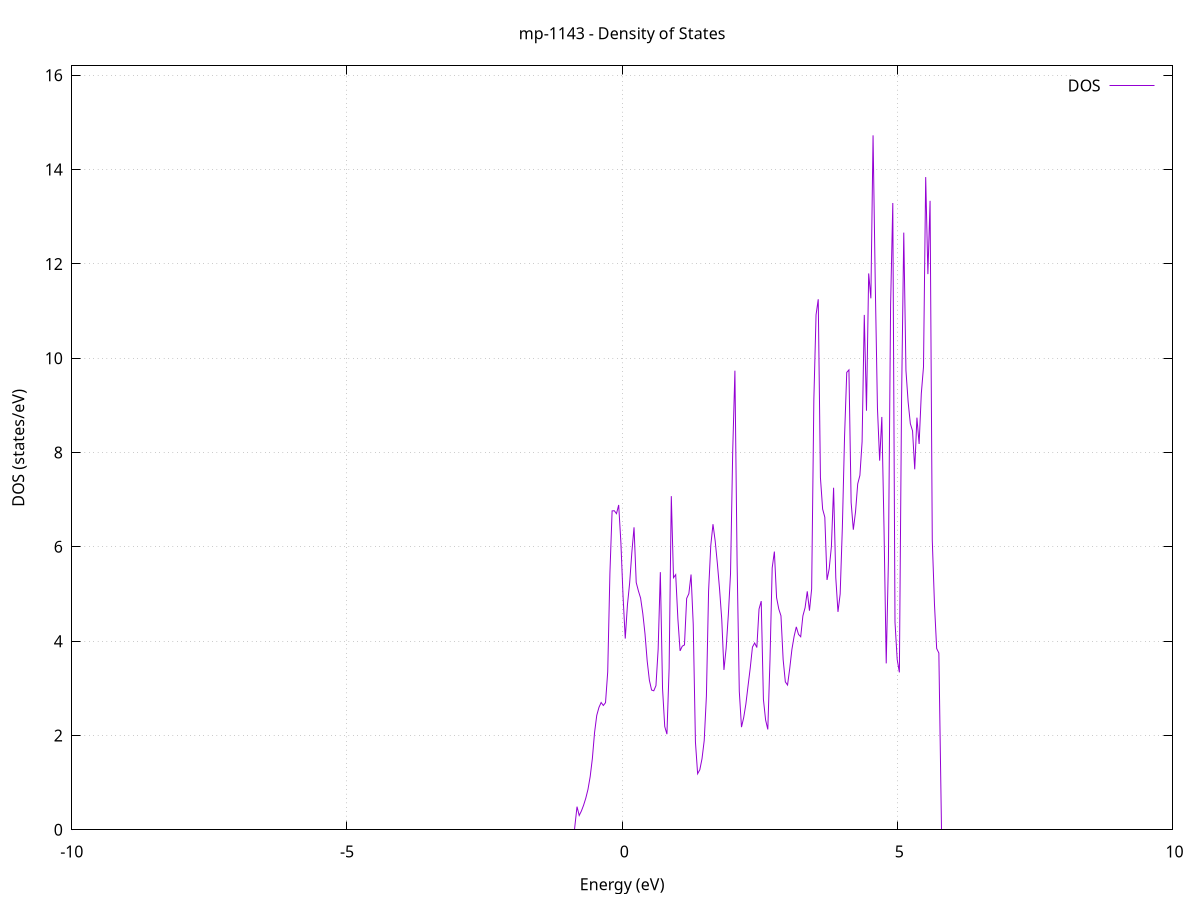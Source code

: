 set title 'mp-1143 - Density of States'
set xlabel 'Energy (eV)'
set ylabel 'DOS (states/eV)'
set grid
set xrange [-10:10]
set yrange [0:16.199]
set xzeroaxis lt -1
set terminal png size 800,600
set output 'mp-1143_dos_gnuplot.png'
plot '-' using 1:2 with lines title 'DOS'
-16.798400 0.000000
-16.758500 0.000000
-16.718700 0.000000
-16.678800 0.000000
-16.639000 0.000000
-16.599100 0.000000
-16.559300 0.000000
-16.519500 0.000000
-16.479600 0.000000
-16.439800 0.000000
-16.399900 0.000000
-16.360100 0.000000
-16.320200 0.000000
-16.280400 0.000000
-16.240500 0.000000
-16.200700 0.000000
-16.160800 0.000000
-16.121000 0.000000
-16.081100 0.000000
-16.041300 0.000000
-16.001500 0.000000
-15.961600 0.000000
-15.921800 0.000000
-15.881900 0.000000
-15.842100 0.000000
-15.802200 0.000000
-15.762400 0.000000
-15.722500 0.000000
-15.682700 0.000000
-15.642800 0.000000
-15.603000 0.000000
-15.563100 0.000000
-15.523300 0.000000
-15.483500 0.000000
-15.443600 0.000000
-15.403800 0.000000
-15.363900 0.000000
-15.324100 0.000000
-15.284200 0.000000
-15.244400 0.000000
-15.204500 0.000000
-15.164700 0.000000
-15.124800 0.000000
-15.085000 0.000000
-15.045100 0.000000
-15.005300 0.000000
-14.965500 0.000000
-14.925600 0.000000
-14.885800 0.000000
-14.845900 0.000000
-14.806100 0.000000
-14.766200 0.000000
-14.726400 0.000000
-14.686500 0.000000
-14.646700 0.000000
-14.606800 0.000000
-14.567000 0.000000
-14.527100 0.000000
-14.487300 0.000000
-14.447400 0.000000
-14.407600 0.000000
-14.367800 0.000000
-14.327900 0.000000
-14.288100 0.000000
-14.248200 0.000000
-14.208400 0.000000
-14.168500 0.000000
-14.128700 0.000000
-14.088800 0.000000
-14.049000 0.000000
-14.009100 0.000000
-13.969300 0.000000
-13.929400 0.000000
-13.889600 0.000000
-13.849800 0.000000
-13.809900 0.000000
-13.770100 0.000000
-13.730200 0.000000
-13.690400 0.000000
-13.650500 0.000000
-13.610700 0.000000
-13.570800 0.000000
-13.531000 0.000000
-13.491100 0.000000
-13.451300 0.000000
-13.411400 0.000000
-13.371600 0.000000
-13.331800 0.000000
-13.291900 0.000000
-13.252100 0.000000
-13.212200 0.000000
-13.172400 0.020500
-13.132500 0.234300
-13.092700 0.427200
-13.052800 0.540900
-13.013000 0.631900
-12.973100 0.728300
-12.933300 0.784100
-12.893400 0.864100
-12.853600 0.948600
-12.813800 1.036600
-12.773900 1.106100
-12.734100 1.176200
-12.694200 1.247700
-12.654400 1.318100
-12.614500 1.385200
-12.574700 1.453600
-12.534800 1.537400
-12.495000 1.653600
-12.455100 1.777800
-12.415300 1.894000
-12.375400 2.010600
-12.335600 2.159100
-12.295700 2.505900
-12.255900 2.732800
-12.216100 3.183200
-12.176200 3.301100
-12.136400 2.964300
-12.096500 3.009900
-12.056700 2.552200
-12.016800 2.415700
-11.977000 1.906300
-11.937100 1.398400
-11.897300 0.807000
-11.857400 1.160700
-11.817600 2.745400
-11.777700 4.208700
-11.737900 4.626000
-11.698100 3.360700
-11.658200 3.071900
-11.618400 2.889000
-11.578500 2.708000
-11.538700 2.526100
-11.498800 2.361000
-11.459000 2.683800
-11.419100 2.582300
-11.379300 2.259000
-11.339400 1.826200
-11.299600 3.762900
-11.259700 4.519400
-11.219900 4.595100
-11.180100 4.411500
-11.140200 4.337300
-11.100400 5.387300
-11.060500 7.929200
-11.020700 10.004500
-10.980800 8.473400
-10.941000 8.243400
-10.901100 8.571200
-10.861300 10.287500
-10.821400 6.709400
-10.781600 5.740000
-10.741700 11.414500
-10.701900 9.901700
-10.662100 8.818100
-10.622200 10.835200
-10.582400 10.718300
-10.542500 6.848800
-10.502700 11.801200
-10.462800 8.295700
-10.423000 14.273900
-10.383100 22.788500
-10.343300 0.000000
-10.303400 0.000000
-10.263600 0.000000
-10.223700 0.000000
-10.183900 0.000000
-10.144000 0.000000
-10.104200 0.000000
-10.064400 0.000000
-10.024500 0.000000
-9.984700 0.000000
-9.944800 0.000000
-9.905000 0.000000
-9.865100 0.000000
-9.825300 0.000000
-9.785400 0.000000
-9.745600 0.000000
-9.705700 0.000000
-9.665900 0.000000
-9.626000 0.000000
-9.586200 0.000000
-9.546400 0.000000
-9.506500 0.000000
-9.466700 0.000000
-9.426800 0.000000
-9.387000 0.000000
-9.347100 0.000000
-9.307300 0.000000
-9.267400 0.000000
-9.227600 0.000000
-9.187700 0.000000
-9.147900 0.000000
-9.108000 0.000000
-9.068200 0.000000
-9.028400 0.000000
-8.988500 0.000000
-8.948700 0.000000
-8.908800 0.000000
-8.869000 0.000000
-8.829100 0.000000
-8.789300 0.000000
-8.749400 0.000000
-8.709600 0.000000
-8.669700 0.000000
-8.629900 0.000000
-8.590000 0.000000
-8.550200 0.000000
-8.510400 0.000000
-8.470500 0.000000
-8.430700 0.000000
-8.390800 0.000000
-8.351000 0.000000
-8.311100 0.000000
-8.271300 0.000000
-8.231400 0.000000
-8.191600 0.000000
-8.151700 0.000000
-8.111900 0.000000
-8.072000 0.000000
-8.032200 0.000000
-7.992300 0.000000
-7.952500 0.000000
-7.912700 0.000000
-7.872800 0.000000
-7.833000 0.000000
-7.793100 0.000000
-7.753300 0.000000
-7.713400 0.000000
-7.673600 0.000000
-7.633700 0.000000
-7.593900 0.000000
-7.554000 0.000000
-7.514200 0.000000
-7.474300 0.000000
-7.434500 0.000000
-7.394700 0.000000
-7.354800 0.000000
-7.315000 0.000000
-7.275100 0.000000
-7.235300 0.000000
-7.195400 0.000000
-7.155600 0.000000
-7.115700 0.000000
-7.075900 0.000000
-7.036000 0.000000
-6.996200 0.000000
-6.956300 0.000000
-6.916500 0.000000
-6.876700 0.000000
-6.836800 0.000000
-6.797000 0.000000
-6.757100 0.000000
-6.717300 0.000000
-6.677400 0.000000
-6.637600 0.000000
-6.597700 0.000000
-6.557900 0.000000
-6.518000 0.000000
-6.478200 0.000000
-6.438300 0.000000
-6.398500 0.000000
-6.358700 0.000000
-6.318800 0.000000
-6.279000 0.000000
-6.239100 0.000000
-6.199300 0.000000
-6.159400 0.000000
-6.119600 0.000000
-6.079700 0.000000
-6.039900 0.000000
-6.000000 0.000000
-5.960200 0.000000
-5.920300 0.000000
-5.880500 0.000000
-5.840600 0.000000
-5.800800 0.000000
-5.761000 0.000000
-5.721100 0.000000
-5.681300 0.000000
-5.641400 0.000000
-5.601600 0.000000
-5.561700 0.000000
-5.521900 0.000000
-5.482000 0.000000
-5.442200 0.000000
-5.402300 0.000000
-5.362500 0.000000
-5.322600 0.000000
-5.282800 0.000000
-5.243000 0.000000
-5.203100 0.000000
-5.163300 0.000000
-5.123400 0.000000
-5.083600 0.000000
-5.043700 0.000000
-5.003900 0.000000
-4.964000 0.000000
-4.924200 0.000000
-4.884300 0.000000
-4.844500 0.000000
-4.804600 0.000000
-4.764800 0.000000
-4.725000 0.000000
-4.685100 0.000000
-4.645300 0.000000
-4.605400 0.000000
-4.565600 0.000000
-4.525700 0.000000
-4.485900 0.000000
-4.446000 0.000000
-4.406200 0.000000
-4.366300 0.000000
-4.326500 0.000000
-4.286600 0.000000
-4.246800 0.000000
-4.207000 0.000000
-4.167100 0.000000
-4.127300 0.000000
-4.087400 0.000000
-4.047600 0.000000
-4.007700 0.000000
-3.967900 0.000000
-3.928000 0.000000
-3.888200 0.000000
-3.848300 0.000000
-3.808500 0.000000
-3.768600 0.000000
-3.728800 0.000000
-3.688900 0.000000
-3.649100 0.000000
-3.609300 0.000000
-3.569400 0.000000
-3.529600 0.000000
-3.489700 0.000000
-3.449900 0.000000
-3.410000 0.000000
-3.370200 0.000000
-3.330300 0.000000
-3.290500 0.000000
-3.250600 0.000000
-3.210800 0.000000
-3.170900 0.000000
-3.131100 0.000000
-3.091300 0.000000
-3.051400 0.000000
-3.011600 0.000000
-2.971700 0.000000
-2.931900 0.000000
-2.892000 0.000000
-2.852200 0.000000
-2.812300 0.000000
-2.772500 0.000000
-2.732600 0.000000
-2.692800 0.000000
-2.652900 0.000000
-2.613100 0.000000
-2.573300 0.000000
-2.533400 0.000000
-2.493600 0.000000
-2.453700 0.000000
-2.413900 0.000000
-2.374000 0.000000
-2.334200 0.000000
-2.294300 0.000000
-2.254500 0.000000
-2.214600 0.000000
-2.174800 0.000000
-2.134900 0.000000
-2.095100 0.000000
-2.055300 0.000000
-2.015400 0.000000
-1.975600 0.000000
-1.935700 0.000000
-1.895900 0.000000
-1.856000 0.000000
-1.816200 0.000000
-1.776300 0.000000
-1.736500 0.000000
-1.696600 0.000000
-1.656800 0.000000
-1.616900 0.000000
-1.577100 0.000000
-1.537200 0.000000
-1.497400 0.000000
-1.457600 0.000000
-1.417700 0.000000
-1.377900 0.000000
-1.338000 0.000000
-1.298200 0.000000
-1.258300 0.000000
-1.218500 0.000000
-1.178600 0.000000
-1.138800 0.000000
-1.098900 0.000000
-1.059100 0.000000
-1.019200 0.000000
-0.979400 0.000000
-0.939600 0.000000
-0.899700 0.000000
-0.859900 0.000000
-0.820000 0.490200
-0.780200 0.303200
-0.740300 0.398400
-0.700500 0.520600
-0.660600 0.669800
-0.620800 0.856600
-0.580900 1.126900
-0.541100 1.509800
-0.501200 2.061200
-0.461400 2.426000
-0.421600 2.594900
-0.381700 2.698800
-0.341900 2.636000
-0.302000 2.695300
-0.262200 3.346700
-0.222300 5.438500
-0.182500 6.762200
-0.142600 6.765300
-0.102800 6.703400
-0.062900 6.888000
-0.023100 6.096300
0.016800 4.945400
0.056600 4.054000
0.096400 4.771300
0.136300 5.232300
0.176100 5.880300
0.216000 6.413700
0.255800 5.243000
0.295700 5.064300
0.335500 4.912000
0.375400 4.584800
0.415200 4.155700
0.455100 3.578200
0.494900 3.170500
0.534800 2.963500
0.574600 2.947300
0.614400 3.056000
0.654300 3.828800
0.694100 5.463300
0.734000 2.993800
0.773800 2.189500
0.813700 2.027400
0.853500 3.423200
0.893400 7.074600
0.933200 5.345300
0.973100 5.410400
1.012900 4.468300
1.052800 3.794000
1.092600 3.892700
1.132500 3.920100
1.172300 4.906200
1.212100 5.007000
1.252000 5.413300
1.291800 4.355700
1.331700 1.860800
1.371500 1.188500
1.411400 1.273800
1.451200 1.507200
1.491100 1.890900
1.530900 2.832600
1.570800 5.067400
1.610600 6.028200
1.650500 6.480300
1.690300 6.125200
1.730100 5.647200
1.770000 5.105400
1.809800 4.462300
1.849700 3.390000
1.889500 3.846500
1.929400 4.556700
1.969200 5.430400
2.009100 8.030100
2.048900 9.735900
2.088800 5.655400
2.128600 2.936400
2.168500 2.176800
2.208300 2.377200
2.248100 2.665100
2.288000 3.055500
2.327800 3.433400
2.367700 3.874500
2.407500 3.960600
2.447400 3.865300
2.487200 4.680200
2.527100 4.849100
2.566900 2.764600
2.606800 2.327400
2.646600 2.127900
2.686500 3.605800
2.726300 5.552600
2.766100 5.899100
2.806000 4.924200
2.845800 4.683600
2.885700 4.537200
2.925500 3.608200
2.965400 3.135900
3.005200 3.069700
3.045100 3.420000
3.084900 3.827500
3.124800 4.102100
3.164600 4.302800
3.204500 4.143500
3.244300 4.093400
3.284200 4.536300
3.324000 4.708900
3.363800 5.056600
3.403700 4.646100
3.443500 5.110100
3.483400 9.125100
3.523200 10.919700
3.563100 11.249900
3.602900 7.467000
3.642800 6.801100
3.682600 6.628000
3.722500 5.298100
3.762300 5.535600
3.802200 6.005300
3.842000 7.253400
3.881800 5.346200
3.921700 4.620100
3.961500 4.999900
4.001400 6.415200
4.041200 8.338000
4.081100 9.699700
4.120900 9.752200
4.160800 6.940900
4.200600 6.363100
4.240500 6.741800
4.280300 7.334700
4.320200 7.516500
4.360000 8.229200
4.399800 10.918100
4.439700 8.886800
4.479500 11.797300
4.519400 11.269500
4.559200 14.726200
4.599100 11.586500
4.638900 8.946500
4.678800 7.827800
4.718600 8.753700
4.758500 6.371800
4.798300 3.528800
4.838200 5.696300
4.878000 11.132300
4.917800 13.291200
4.957700 4.404500
4.997500 3.613000
5.037400 3.337100
5.077200 9.129700
5.117100 12.662800
5.156900 9.738300
5.196800 9.068700
5.236600 8.612500
5.276500 8.459700
5.316300 7.643600
5.356200 8.740200
5.396000 8.181400
5.435900 9.250100
5.475700 9.816300
5.515500 13.840800
5.555400 11.783000
5.595200 13.337100
5.635100 6.143100
5.674900 4.786200
5.714800 3.843900
5.754600 3.748100
5.794500 0.000000
5.834300 0.000000
5.874200 0.000000
5.914000 0.000000
5.953900 0.000000
5.993700 0.000000
6.033500 0.000000
6.073400 0.000000
6.113200 0.000000
6.153100 0.000000
6.192900 0.000000
6.232800 0.000000
6.272600 0.000000
6.312500 0.000000
6.352300 0.000000
6.392200 0.000000
6.432000 0.000000
6.471900 0.000000
6.511700 0.000000
6.551500 0.000000
6.591400 0.000000
6.631200 0.000000
6.671100 0.000000
6.710900 0.000000
6.750800 0.000000
6.790600 0.000000
6.830500 0.000000
6.870300 0.000000
6.910200 0.000000
6.950000 0.000000
6.989900 0.000000
7.029700 0.000000
7.069500 0.000000
7.109400 0.000000
7.149200 0.000000
7.189100 0.000000
7.228900 0.000000
7.268800 0.000000
7.308600 0.000000
7.348500 0.000000
7.388300 0.000000
7.428200 0.000000
7.468000 0.000000
7.507900 0.000000
7.547700 0.000000
7.587600 0.000000
7.627400 0.000000
7.667200 0.000000
7.707100 0.000000
7.746900 0.000000
7.786800 0.000000
7.826600 0.000000
7.866500 0.000000
7.906300 0.000000
7.946200 0.000000
7.986000 0.000000
8.025900 0.000000
8.065700 0.000000
8.105600 0.000000
8.145400 0.000000
8.185200 0.000000
8.225100 0.000000
8.264900 0.000000
8.304800 0.000000
8.344600 0.000000
8.384500 0.000000
8.424300 0.000000
8.464200 0.000000
8.504000 0.000000
8.543900 0.000000
8.583700 0.000000
8.623600 0.000000
8.663400 0.000000
8.703200 0.000000
8.743100 0.000000
8.782900 0.000000
8.822800 0.000000
8.862600 0.000000
8.902500 0.000000
8.942300 0.000000
8.982200 0.000000
9.022000 0.000000
9.061900 0.000000
9.101700 0.000000
9.141600 0.000000
9.181400 0.000000
9.221200 0.000000
9.261100 0.000000
9.300900 0.000000
9.340800 0.000000
9.380600 0.000000
9.420500 0.000000
9.460300 0.000000
9.500200 0.000000
9.540000 0.000000
9.579900 0.000000
9.619700 0.000000
9.659600 0.000000
9.699400 0.000000
9.739300 0.000000
9.779100 0.000000
9.818900 0.000000
9.858800 0.000000
9.898600 0.000000
9.938500 0.000000
9.978300 0.000000
10.018200 0.000000
10.058000 0.000000
10.097900 0.000000
10.137700 0.000000
10.177600 0.000000
10.217400 0.000000
10.257300 0.000000
10.297100 0.000000
10.336900 0.000000
10.376800 0.000000
10.416600 0.000000
10.456500 0.000000
10.496300 0.000000
10.536200 0.000000
10.576000 0.000000
10.615900 0.000000
10.655700 0.000000
10.695600 0.000000
10.735400 0.000000
10.775300 0.000000
10.815100 0.000000
10.854900 0.000000
10.894800 0.000000
10.934600 0.000000
10.974500 0.000000
11.014300 0.000000
11.054200 0.000000
11.094000 0.000000
11.133900 0.000000
11.173700 0.000000
11.213600 0.000000
11.253400 0.000000
11.293300 0.000000
11.333100 0.000000
11.372900 0.000000
11.412800 0.000000
11.452600 0.000000
11.492500 0.000000
11.532300 0.000000
11.572200 0.000000
11.612000 0.000000
11.651900 0.000000
11.691700 0.000000
11.731600 0.000000
11.771400 0.000000
11.811300 0.000000
11.851100 0.004400
11.891000 0.014900
11.930800 0.025500
11.970600 0.036100
12.010500 0.046900
12.050300 0.057700
12.090200 0.068700
12.130000 0.079700
12.169900 0.090800
12.209700 0.102000
12.249600 0.113200
12.289400 0.124600
12.329300 0.132600
12.369100 0.140200
12.409000 0.148100
12.448800 0.156200
12.488600 0.164600
12.528500 0.173200
12.568300 0.182000
12.608200 0.191100
12.648000 0.200000
12.687900 0.208800
12.727700 0.217600
12.767600 0.226500
12.807400 0.235500
12.847300 0.244800
12.887100 0.254100
12.927000 0.263600
12.966800 0.273200
13.006600 0.282900
13.046500 0.292700
13.086300 0.302700
13.126200 0.312800
13.166000 0.323000
13.205900 0.333300
13.245700 0.344300
13.285600 0.357200
13.325400 0.370500
13.365300 0.384100
13.405100 0.398100
13.445000 0.412400
13.484800 0.427100
13.524600 0.442500
13.564500 0.458700
13.604300 0.475400
13.644200 0.492500
13.684000 0.510000
13.723900 0.528100
13.763700 0.547300
13.803600 0.571000
13.843400 0.595000
13.883300 0.618300
13.923100 0.640900
13.963000 0.662800
14.002800 0.684100
14.042700 0.704600
14.082500 0.724400
14.122300 0.743500
14.162200 0.761900
14.202000 0.779600
14.241900 0.796600
14.281700 0.812900
14.321600 0.828500
14.361400 0.881300
14.401300 0.941800
14.441100 1.041100
14.481000 1.154700
14.520800 1.264100
14.560700 1.394500
14.600500 1.498000
14.640300 1.574800
14.680200 1.636000
14.720000 1.714000
14.759900 1.828200
14.799700 1.968200
14.839600 2.068900
14.879400 1.961300
14.919300 1.980800
14.959100 2.602300
14.999000 3.791900
15.038800 4.004100
15.078700 4.288500
15.118500 4.238900
15.158300 3.962900
15.198200 3.420800
15.238000 3.549400
15.277900 4.190500
15.317700 4.655300
15.357600 5.411900
15.397400 5.397000
15.437300 5.717700
15.477100 5.351300
15.517000 5.048300
15.556800 4.545400
15.596700 4.280900
15.636500 3.583500
15.676300 3.285800
15.716200 3.230100
15.756000 3.225900
15.795900 3.666700
15.835700 4.429700
15.875600 9.477300
15.915400 7.139000
15.955300 4.498500
15.995100 3.669900
16.035000 4.008600
16.074800 4.156800
16.114700 3.944700
16.154500 4.029900
16.194400 4.132600
16.234200 4.218500
16.274000 4.295100
16.313900 4.643600
16.353700 4.925800
16.393600 5.440600
16.433400 4.682800
16.473300 4.642600
16.513100 4.657300
16.553000 4.007400
16.592800 3.608900
16.632700 3.407500
16.672500 3.458600
16.712400 3.653500
16.752200 3.876300
16.792000 4.017800
16.831900 4.067000
16.871700 3.991100
16.911600 4.032400
16.951400 3.972900
16.991300 3.862800
17.031100 4.042300
17.071000 4.710900
17.110800 4.725300
17.150700 4.503800
17.190500 4.551700
17.230400 4.387100
17.270200 3.509000
17.310000 3.251200
17.349900 3.094800
17.389700 2.992000
17.429600 3.220400
17.469400 2.753000
17.509300 3.118100
17.549100 4.173600
17.589000 4.645800
17.628800 4.601000
17.668700 4.567800
17.708500 4.338700
17.748400 2.527400
17.788200 1.980400
17.828000 1.803100
17.867900 2.043500
17.907700 2.839900
17.947600 3.822500
17.987400 4.405500
18.027300 4.183800
18.067100 3.958900
18.107000 4.607500
18.146800 5.612200
18.186700 6.030500
18.226500 5.425400
18.266400 3.566800
18.306200 3.138800
18.346100 2.500900
18.385900 2.353100
18.425700 2.544600
18.465600 3.095900
18.505400 5.782400
18.545300 6.746000
18.585100 10.856300
18.625000 6.827700
18.664800 6.105600
18.704700 5.701100
18.744500 5.205200
18.784400 4.446100
18.824200 4.632200
18.864100 5.914100
18.903900 5.794800
18.943700 5.573800
18.983600 6.406800
19.023400 7.510600
19.063300 7.347300
19.103100 3.871400
19.143000 3.988100
19.182800 5.051700
19.222700 5.512700
19.262500 5.742000
19.302400 6.134100
19.342200 6.744900
19.382100 7.316700
19.421900 7.532000
19.461700 7.334100
19.501600 6.610700
19.541400 4.181100
19.581300 3.794600
19.621100 3.353600
19.661000 3.003300
19.700800 2.850200
19.740700 2.514600
19.780500 2.396500
19.820400 2.272300
19.860200 2.084700
19.900100 1.672900
19.939900 1.575500
19.979700 1.717800
20.019600 2.249900
20.059400 5.284700
20.099300 6.625500
20.139100 6.471600
20.179000 5.375100
20.218800 5.486200
20.258700 5.897800
20.298500 7.309100
20.338400 7.990100
20.378200 9.711100
20.418100 7.487700
20.457900 8.300500
20.497700 11.467300
20.537600 7.433700
20.577400 8.199000
20.617300 10.132400
20.657100 14.443600
20.697000 7.602700
20.736800 6.138500
20.776700 5.854400
20.816500 4.819500
20.856400 4.448600
20.896200 4.229600
20.936100 4.320800
20.975900 4.628300
21.015800 4.780600
21.055600 4.882500
21.095400 5.412200
21.135300 6.331500
21.175100 5.867000
21.215000 6.100400
21.254800 6.840400
21.294700 6.637000
21.334500 4.668900
21.374400 5.837400
21.414200 7.473200
21.454100 7.658400
21.493900 7.366300
21.533800 7.123600
21.573600 6.580200
21.613400 5.955700
21.653300 3.367300
21.693100 2.573800
21.733000 2.278900
21.772800 2.056700
21.812700 1.687600
21.852500 1.455000
21.892400 1.338200
21.932200 1.214500
21.972100 1.673900
22.011900 1.851100
22.051800 1.884400
22.091600 1.986100
22.131400 2.144400
22.171300 2.350100
22.211100 2.563600
22.251000 2.770900
22.290800 2.973100
22.330700 4.690000
22.370500 5.180700
22.410400 5.658900
22.450200 6.439300
22.490100 3.968900
22.529900 3.651800
22.569800 3.597800
22.609600 3.270200
22.649400 3.150600
22.689300 3.134200
22.729100 3.073900
22.769000 2.976000
22.808800 2.876500
22.848700 2.769200
22.888500 2.650100
22.928400 2.525800
22.968200 2.469300
23.008100 2.454600
23.047900 2.970800
23.087800 3.140400
23.127600 2.813100
23.167500 2.729200
23.207300 2.654100
23.247100 2.591600
23.287000 2.699300
23.326800 2.858800
23.366700 3.101300
23.406500 3.536300
23.446400 4.223000
23.486200 6.429400
23.526100 3.783600
23.565900 3.461500
23.605800 3.238000
23.645600 3.080400
23.685500 2.990800
23.725300 2.985200
23.765100 2.978100
23.805000 2.979400
23.844800 2.861800
23.884700 2.630600
23.924500 2.473400
23.964400 2.449900
24.004200 2.464500
24.044100 2.517500
24.083900 2.581900
24.123800 2.621200
24.163600 2.642900
24.203500 3.225600
24.243300 2.765000
24.283100 2.443000
24.323000 1.724300
24.362800 1.484300
24.402700 1.494100
24.442500 1.503800
24.482400 1.535000
24.522200 1.563600
24.562100 2.199400
24.601900 1.822500
24.641800 1.765600
24.681600 1.734800
24.721500 1.737300
24.761300 2.027600
24.801100 2.095200
24.841000 2.188500
24.880800 2.361400
24.920700 2.468600
24.960500 2.376000
25.000400 1.953900
25.040200 1.241500
25.080100 0.651400
25.119900 0.742800
25.159800 0.856200
25.199600 1.065700
25.239500 1.354500
25.279300 1.740900
25.319200 2.257800
25.359000 3.574900
25.398800 8.139400
25.438700 6.815100
25.478500 4.524500
25.518400 3.500400
25.558200 2.724800
25.598100 2.232600
25.637900 2.138300
25.677800 2.069700
25.717600 2.084500
25.757500 2.647200
25.797300 3.685600
25.837200 3.543000
25.877000 3.170800
25.916800 3.413100
25.956700 3.499300
25.996500 3.417800
26.036400 3.301000
26.076200 3.177300
26.116100 3.051700
26.155900 2.990000
26.195800 2.902000
26.235600 2.719200
26.275500 2.455000
26.315300 2.361500
26.355200 2.431800
26.395000 2.699000
26.434800 2.343900
26.474700 1.971400
26.514500 1.885500
26.554400 1.868100
26.594200 1.846200
26.634100 1.829600
26.673900 1.832900
26.713800 1.864600
26.753600 1.979600
26.793500 2.240800
26.833300 2.882000
26.873200 3.150600
26.913000 3.194200
26.952800 3.227400
26.992700 3.258500
27.032500 3.473300
27.072400 3.625300
27.112200 3.590300
27.152100 3.791300
27.191900 3.993200
27.231800 4.611300
27.271600 4.907200
27.311500 4.116400
27.351300 3.574700
27.391200 2.786600
27.431000 2.363600
27.470900 2.323800
27.510700 2.478800
27.550500 2.651800
27.590400 3.030100
27.630200 3.200400
27.670100 3.346900
27.709900 3.464100
27.749800 3.524200
27.789600 4.867400
27.829500 3.559700
27.869300 3.636500
27.909200 4.554200
27.949000 5.074100
27.988900 5.463500
28.028700 6.088700
28.068500 6.114100
28.108400 5.661800
28.148200 4.322600
28.188100 3.588600
28.227900 3.215400
28.267800 2.953400
28.307600 2.750700
28.347500 2.610900
28.387300 2.490600
28.427200 2.383800
28.467000 2.303600
28.506900 2.314500
28.546700 2.337200
28.586500 2.851000
28.626400 3.070600
28.666200 3.118800
28.706100 3.304100
28.745900 3.543200
28.785800 3.978500
28.825600 4.004200
28.865500 3.990000
28.905300 4.008300
28.945200 4.508700
28.985000 4.183200
29.024900 4.077000
29.064700 4.004000
29.104500 3.915100
29.144400 3.579100
29.184200 3.334600
29.224100 3.242000
29.263900 3.463200
29.303800 3.284600
29.343600 3.482600
29.383500 3.695000
29.423300 3.590700
29.463200 3.688700
29.503000 3.284100
29.542900 3.058700
29.582700 2.932700
29.622600 2.804300
29.662400 2.724200
29.702200 2.743200
29.742100 2.818700
29.781900 2.934200
29.821800 3.086800
29.861600 3.276500
29.901500 3.504000
29.941300 4.132100
29.981200 5.144500
30.021000 4.828900
30.060900 4.372700
30.100700 4.251900
30.140600 3.560400
30.180400 3.231700
30.220200 2.829700
30.260100 3.054100
30.299900 3.325200
30.339800 3.924000
30.379600 4.736100
30.419500 4.861800
30.459300 4.970400
30.499200 4.945500
30.539000 4.511900
30.578900 4.328500
30.618700 4.323300
30.658600 3.395900
30.698400 3.461700
30.738200 3.581300
30.778100 3.214000
30.817900 2.954500
30.857800 3.045100
30.897600 3.122100
30.937500 3.184800
30.977300 3.328100
31.017200 3.588900
31.057000 2.992700
31.096900 2.778700
31.136700 2.563200
31.176600 2.048200
31.216400 1.972500
31.256200 2.804800
31.296100 3.427700
31.335900 3.854200
31.375800 4.028200
31.415600 4.456300
31.455500 3.581600
31.495300 3.027600
31.535200 2.686800
31.575000 2.405100
31.614900 2.177700
31.654700 2.042400
31.694600 1.938000
31.734400 1.820900
31.774300 1.707100
31.814100 1.598400
31.853900 1.335900
31.893800 1.294000
31.933600 1.266600
31.973500 0.897500
32.013300 0.721400
32.053200 0.557200
32.093000 0.590600
32.132900 0.801900
32.172700 1.104800
32.212600 1.503400
32.252400 2.537500
32.292300 2.566200
32.332100 3.250400
32.371900 3.315300
32.411800 3.064200
32.451600 3.252300
32.491500 3.583300
32.531300 3.822400
32.571200 3.999300
32.611000 4.650900
32.650900 4.781500
32.690700 5.172000
32.730600 5.462000
32.770400 5.746500
32.810300 5.944800
32.850100 5.984800
32.889900 5.534900
32.929800 5.384500
32.969600 6.498900
33.009500 8.476800
33.049300 8.275900
33.089200 7.084500
33.129000 5.398300
33.168900 3.879900
33.208700 3.614900
33.248600 3.722700
33.288400 4.061700
33.328300 4.250900
33.368100 4.983300
33.407900 5.102700
33.447800 5.167400
33.487600 2.938400
33.527500 2.679700
33.567300 2.610500
33.607200 3.180600
33.647000 4.219400
33.686900 5.097100
33.726700 5.574100
33.766600 6.116300
33.806400 6.450500
33.846300 6.865400
33.886100 5.162700
33.926000 4.874700
33.965800 4.643800
34.005600 4.456900
34.045500 5.010800
34.085300 5.195000
34.125200 5.930800
34.165000 6.230000
34.204900 7.368800
34.244700 5.477900
34.284600 4.074800
34.324400 4.061900
34.364300 4.499200
34.404100 4.791200
34.444000 4.951200
34.483800 4.986700
34.523600 5.123400
34.563500 5.423700
34.603300 5.722500
34.643200 5.330800
34.683000 5.019900
34.722900 4.948400
34.762700 4.951100
34.802600 5.399000
34.842400 6.002400
34.882300 5.181900
34.922100 5.454800
34.962000 6.273200
35.001800 6.051200
35.041600 4.966500
35.081500 4.277500
35.121300 3.766800
35.161200 3.714400
35.201000 4.129300
35.240900 5.084600
35.280700 5.816400
35.320600 5.592300
35.360400 5.859700
35.400300 5.258700
35.440100 5.364200
35.480000 4.160100
35.519800 3.852900
35.559600 3.471700
35.599500 3.568600
35.639300 3.923300
35.679200 3.823800
35.719000 3.895400
35.758900 3.795200
35.798700 4.034500
35.838600 4.188500
35.878400 4.210800
35.918300 4.869400
35.958100 3.918500
35.998000 3.779000
36.037800 3.521500
36.077700 3.447400
36.117500 3.834200
36.157300 4.571600
36.197200 5.164700
36.237000 5.509600
36.276900 5.603800
36.316700 5.523500
36.356600 5.454500
36.396400 5.050700
36.436300 4.863600
36.476100 4.200500
36.516000 3.870100
36.555800 3.475500
36.595700 3.113400
36.635500 2.908000
36.675300 2.851700
36.715200 3.106400
36.755000 3.008600
36.794900 3.265500
36.834700 3.757800
36.874600 4.009700
36.914400 4.067700
36.954300 3.925100
36.994100 4.004600
37.034000 4.000400
37.073800 3.948800
37.113700 4.393800
37.153500 4.032700
37.193300 4.115600
37.233200 4.218800
37.273000 4.382700
37.312900 4.814400
37.352700 3.907600
37.392600 3.577000
37.432400 3.244600
37.472300 2.906400
37.512100 2.608300
37.552000 2.356700
37.591800 2.790700
37.631700 1.531900
37.671500 2.024800
37.711300 2.857300
37.751200 3.762600
37.791000 4.662800
37.830900 5.664200
37.870700 6.242400
37.910600 4.650800
37.950400 3.300600
37.990300 2.913900
38.030100 2.881700
38.070000 2.888700
38.109800 2.887600
38.149700 2.854300
38.189500 2.721500
38.229400 2.499900
38.269200 2.232800
38.309000 2.069000
38.348900 1.943000
38.388700 1.897600
38.428600 1.942700
38.468400 1.983500
38.508300 1.964300
38.548100 1.819100
38.588000 1.685800
38.627800 1.579200
38.667700 1.499500
38.707500 1.534500
38.747400 2.081400
38.787200 2.732700
38.827000 3.340800
38.866900 3.575700
38.906700 3.523200
38.946600 3.407600
38.986400 3.325700
39.026300 3.243600
39.066100 3.206800
39.106000 3.157100
39.145800 3.020500
39.185700 3.065500
39.225500 3.050700
39.265400 3.055900
39.305200 3.340300
39.345000 4.016700
39.384900 4.696100
39.424700 5.402600
39.464600 6.010700
39.504400 6.083100
39.544300 4.776900
39.584100 4.110100
39.624000 3.430500
39.663800 2.844500
39.703700 2.586200
39.743500 2.419900
39.783400 2.263700
39.823200 2.170300
39.863000 2.106400
39.902900 2.257600
39.942700 2.041900
39.982600 2.125200
40.022400 2.248600
40.062300 2.339400
40.102100 2.031700
40.142000 2.061100
40.181800 2.129600
40.221700 2.973000
40.261500 5.570100
40.301400 6.155900
40.341200 6.417900
40.381000 5.728300
40.420900 4.720400
40.460700 3.772200
40.500600 3.200700
40.540400 3.510000
40.580300 3.459300
40.620100 3.227300
40.660000 3.171700
40.699800 3.222800
40.739700 3.328400
40.779500 3.517300
40.819400 3.730600
40.859200 4.559500
40.899100 4.588700
40.938900 4.979000
40.978700 4.924600
41.018600 4.646400
41.058400 4.149500
41.098300 3.628700
41.138100 2.901500
41.178000 2.634800
41.217800 2.720000
41.257700 3.250400
41.297500 3.288000
41.337400 3.238200
41.377200 3.593100
41.417100 3.672800
41.456900 3.772600
41.496700 3.892400
41.536600 4.001600
41.576400 3.852700
41.616300 4.150300
41.656100 4.620900
41.696000 4.201600
41.735800 3.681300
41.775700 3.256700
41.815500 2.954100
41.855400 2.905900
41.895200 3.099100
41.935100 3.766300
41.974900 4.400700
42.014700 5.147600
42.054600 5.709600
42.094400 6.012300
42.134300 5.715600
42.174100 5.793400
42.214000 5.543100
42.253800 5.517600
42.293700 7.373800
42.333500 2.853700
42.373400 2.161800
42.413200 2.263500
42.453100 2.840800
42.492900 2.600700
42.532700 3.234300
42.572600 4.464400
42.612400 4.884200
42.652300 4.568000
42.692100 4.244400
42.732000 3.978800
42.771800 3.773700
42.811700 3.600100
42.851500 3.662000
42.891400 4.308200
42.931200 4.824000
42.971100 5.413500
43.010900 6.537700
43.050800 5.512000
43.090600 5.317800
43.130400 5.162900
43.170300 5.083400
43.210100 5.697600
43.250000 6.472100
43.289800 5.224800
43.329700 5.052500
43.369500 5.902000
43.409400 6.283400
43.449200 6.528500
43.489100 7.010100
43.528900 6.614400
43.568800 5.716300
43.608600 4.393400
43.648400 2.948500
43.688300 3.067500
43.728100 4.208300
43.768000 4.679400
43.807800 4.777700
43.847700 4.646500
43.887500 4.229900
43.927400 3.590500
43.967200 4.229100
44.007100 4.228600
44.046900 4.262700
44.086800 4.441500
44.126600 5.413600
44.166400 6.532700
44.206300 6.160100
44.246100 4.987900
44.286000 4.512900
44.325800 4.433800
44.365700 4.565600
44.405500 4.516400
44.445400 4.802800
44.485200 4.757000
44.525100 5.533200
44.564900 7.980700
44.604800 11.379300
44.644600 9.713300
44.684400 6.619000
44.724300 3.882900
44.764100 3.997500
44.804000 4.155300
44.843800 4.447800
44.883700 4.824800
44.923500 4.366600
44.963400 4.182000
45.003200 3.880700
45.043100 2.986700
45.082900 2.897900
45.122800 2.865300
45.162600 2.835800
45.202500 2.801100
45.242300 3.789500
45.282100 3.702000
45.322000 3.785500
45.361800 3.828100
45.401700 3.700900
45.441500 3.545900
45.481400 3.539200
45.521200 3.657100
45.561100 3.976800
45.600900 4.216400
45.640800 4.376100
45.680600 4.295300
45.720500 4.300700
45.760300 4.390300
45.800100 5.735500
45.840000 6.314500
45.879800 7.252600
45.919700 5.529200
45.959500 4.104900
45.999400 3.751700
46.039200 3.935400
46.079100 4.159800
46.118900 4.391800
46.158800 4.332500
46.198600 4.311400
46.238500 4.559300
46.278300 5.281500
46.318100 5.004400
46.358000 4.507400
46.397800 4.102300
46.437700 4.055100
46.477500 4.116600
46.517400 4.368600
46.557200 4.100700
46.597100 3.921100
46.636900 3.863100
46.676800 3.981200
46.716600 3.703000
46.756500 3.285300
46.796300 2.860700
46.836100 2.955000
46.876000 3.828500
46.915800 4.019000
46.955700 4.476400
46.995500 4.539400
47.035400 4.436700
47.075200 4.460000
47.115100 4.447100
47.154900 4.402100
47.194800 4.320600
47.234600 4.646700
47.274500 5.830500
47.314300 5.295400
47.354200 5.174800
47.394000 4.559200
47.433800 3.655600
47.473700 3.272100
47.513500 3.174300
47.553400 3.106800
47.593200 3.062100
47.633100 3.016800
47.672900 3.148700
47.712800 3.385800
47.752600 3.369600
47.792500 4.078900
47.832300 4.461900
47.872200 4.636300
47.912000 4.971200
47.951800 5.286300
47.991700 5.284500
48.031500 5.936100
48.071400 5.679500
48.111200 5.351500
48.151100 5.199900
48.190900 5.158900
48.230800 5.157900
48.270600 5.011700
48.310500 4.920200
48.350300 5.567400
48.390200 4.615800
48.430000 4.676800
48.469800 4.974500
48.509700 5.351000
48.549500 6.858300
48.589400 6.621800
48.629200 5.904400
48.669100 5.160100
48.708900 5.229900
48.748800 5.056400
48.788600 4.705900
48.828500 4.735300
48.868300 4.812900
48.908200 4.791500
48.948000 4.572700
48.987800 4.825000
49.027700 4.888100
49.067500 4.922700
49.107400 4.805700
49.147200 4.894500
49.187100 4.918300
49.226900 4.502900
49.266800 4.800300
49.306600 5.572500
49.346500 5.209100
49.386300 5.336400
49.426200 5.346500
49.466000 4.409800
49.505900 4.194300
49.545700 3.975400
49.585500 3.789700
49.625400 3.605200
49.665200 3.445100
49.705100 3.299600
49.744900 3.599800
49.784800 3.589600
49.824600 3.284100
49.864500 3.175600
49.904300 3.099300
49.944200 3.094400
49.984000 3.089600
50.023900 3.037800
50.063700 3.033800
50.103500 3.207000
50.143400 3.445200
50.183200 3.499900
50.223100 3.493200
50.262900 3.601800
50.302800 3.842400
50.342600 4.112200
50.382500 3.888400
50.422300 4.080100
50.462200 3.936100
50.502000 4.357200
50.541900 4.415800
50.581700 4.975700
50.621500 4.879900
50.661400 4.685600
50.701200 4.384000
50.741100 4.266900
50.780900 4.383000
50.820800 4.540700
50.860600 4.647200
50.900500 5.024200
50.940300 4.292700
50.980200 4.070700
51.020000 4.076000
51.059900 4.092100
51.099700 4.179900
51.139500 4.538900
51.179400 4.857800
51.219200 4.818600
51.259100 5.150200
51.298900 5.451300
51.338800 5.807100
51.378600 5.717700
51.418500 5.554300
51.458300 5.403200
51.498200 5.275700
51.538000 5.120500
51.577900 4.868600
51.617700 4.714400
51.657600 4.611900
51.697400 4.320700
51.737200 3.769700
51.777100 3.469400
51.816900 3.394900
51.856800 3.312000
51.896600 4.687000
51.936500 5.328000
51.976300 6.129300
52.016200 5.966600
52.056000 5.976200
52.095900 4.763800
52.135700 4.017300
52.175600 3.590300
52.215400 3.362700
52.255200 3.421500
52.295100 3.953200
52.334900 4.823900
52.374800 5.607400
52.414600 5.292700
52.454500 6.202500
52.494300 7.577900
52.534200 7.568200
52.574000 5.644200
52.613900 4.608000
52.653700 3.975200
52.693600 4.384800
52.733400 4.642400
52.773200 4.500400
52.813100 4.862400
52.852900 4.897400
52.892800 4.919200
52.932600 4.954700
52.972500 5.878800
53.012300 6.316200
53.052200 6.243500
53.092000 4.763300
53.131900 4.505400
53.171700 4.919700
53.211600 5.089500
53.251400 5.269100
53.291200 5.687600
53.331100 5.738300
53.370900 5.719000
53.410800 5.419600
53.450600 6.026200
53.490500 5.903200
53.530300 5.695300
53.570200 5.779100
53.610000 6.225100
53.649900 5.857200
53.689700 5.783500
53.729600 5.731600
53.769400 5.645300
53.809300 5.385400
53.849100 5.212900
53.888900 5.178400
53.928800 5.543000
53.968600 7.297500
54.008500 6.748400
54.048300 6.022800
54.088200 6.254200
54.128000 6.263800
54.167900 5.595500
54.207700 4.355400
54.247600 3.606700
54.287400 3.652200
54.327300 5.861200
54.367100 10.119400
54.406900 15.205700
54.446800 8.085300
54.486600 6.051600
54.526500 6.170300
54.566300 6.922100
54.606200 7.404500
54.646000 8.651300
54.685900 9.199000
54.725700 10.623400
54.765600 11.076900
54.805400 9.743900
54.845300 8.536600
54.885100 7.836600
54.924900 9.027600
54.964800 9.491400
55.004600 9.050100
55.044500 8.785600
55.084300 10.247200
55.124200 11.552300
55.164000 11.241600
55.203900 8.378900
55.243700 9.679600
55.283600 10.745800
55.323400 12.204600
55.363300 11.391900
55.403100 11.410300
55.442900 12.775000
55.482800 10.327100
55.522600 13.648900
55.562500 14.838800
55.602300 11.897800
55.642200 11.914900
55.682000 11.772200
55.721900 13.569800
55.761700 12.170800
55.801600 11.168900
55.841400 9.036600
55.881300 8.817900
55.921100 9.447900
55.961000 10.906100
56.000800 11.093000
56.040600 11.228000
56.080500 12.757700
56.120300 16.679500
56.160200 10.627500
56.200000 10.905900
56.239900 11.842000
56.279700 13.600400
56.319600 16.118000
56.359400 11.818100
56.399300 10.611900
56.439100 12.493200
56.479000 12.004700
56.518800 14.828500
56.558600 11.275600
56.598500 11.163700
56.638300 14.428300
56.678200 14.512900
56.718000 11.583000
56.757900 9.674200
56.797700 12.932800
56.837600 12.972400
56.877400 12.123400
56.917300 16.472500
56.957100 15.323200
56.997000 11.066500
57.036800 9.564000
57.076600 9.075400
57.116500 8.416600
57.156300 8.106300
57.196200 7.105700
57.236000 8.008400
57.275900 12.512400
57.315700 12.524900
57.355600 10.182900
57.395400 7.035800
57.435300 11.646500
57.475100 10.417800
57.515000 9.739300
57.554800 10.252000
57.594600 8.519200
57.634500 8.493100
57.674300 11.546400
57.714200 7.900500
57.754000 7.651600
57.793900 7.478000
57.833700 7.211200
57.873600 11.717000
57.913400 11.399300
57.953300 9.828500
57.993100 7.505800
58.033000 5.011300
58.072800 4.517400
58.112600 3.835300
58.152500 11.989900
58.192300 8.827400
58.232200 8.452300
58.272000 5.805300
58.311900 5.434000
58.351700 5.446700
58.391600 5.188600
58.431400 5.382500
58.471300 6.405700
58.511100 8.159500
58.551000 8.621200
58.590800 8.185800
58.630700 6.072700
58.670500 3.842100
58.710300 2.159900
58.750200 1.157200
58.790000 0.768000
58.829900 0.608300
58.869700 0.479800
58.909600 0.356300
58.949400 0.281500
58.989300 0.247900
59.029100 0.220800
59.069000 0.196400
59.108800 0.174700
59.148700 0.155700
59.188500 0.139400
59.228300 0.125800
59.268200 1.591400
59.308000 0.000000
59.347900 0.000000
59.387700 0.000000
59.427600 0.000000
59.467400 0.000000
59.507300 0.000000
59.547100 0.000000
59.587000 0.000000
59.626800 0.000000
59.666700 0.000000
59.706500 0.000000
59.746300 0.000000
59.786200 0.000000
59.826000 0.000000
59.865900 0.000000
59.905700 0.000000
59.945600 0.000000
59.985400 0.000000
60.025300 0.000000
60.065100 0.000000
60.105000 0.000000
60.144800 0.000000
60.184700 0.000000
60.224500 0.000000
60.264300 0.000000
60.304200 0.000000
60.344000 0.000000
60.383900 0.000000
60.423700 0.000000
60.463600 0.000000
60.503400 0.000000
60.543300 0.000000
60.583100 0.000000
60.623000 0.000000
60.662800 0.000000
60.702700 0.000000
60.742500 0.000000
60.782400 0.000000
60.822200 0.000000
60.862000 0.000000
60.901900 0.000000
60.941700 0.000000
60.981600 0.000000
61.021400 0.000000
61.061300 0.000000
61.101100 0.000000
61.141000 0.000000
61.180800 0.000000
61.220700 0.000000
61.260500 0.000000
61.300400 0.000000
61.340200 0.000000
61.380000 0.000000
61.419900 0.000000
61.459700 0.000000
61.499600 0.000000
61.539400 0.000000
61.579300 0.000000
61.619100 0.000000
61.659000 0.000000
61.698800 0.000000
61.738700 0.000000
61.778500 0.000000
61.818400 0.000000
61.858200 0.000000
61.898000 0.000000
61.937900 0.000000
61.977700 0.000000
62.017600 0.000000
62.057400 0.000000
62.097300 0.000000
62.137100 0.000000
62.177000 0.000000
62.216800 0.000000
62.256700 0.000000
62.296500 0.000000
62.336400 0.000000
62.376200 0.000000
62.416000 0.000000
62.455900 0.000000
62.495700 0.000000
62.535600 0.000000
62.575400 0.000000
62.615300 0.000000
62.655100 0.000000
62.695000 0.000000
62.734800 0.000000
62.774700 0.000000
62.814500 0.000000
62.854400 0.000000
62.894200 0.000000
e
